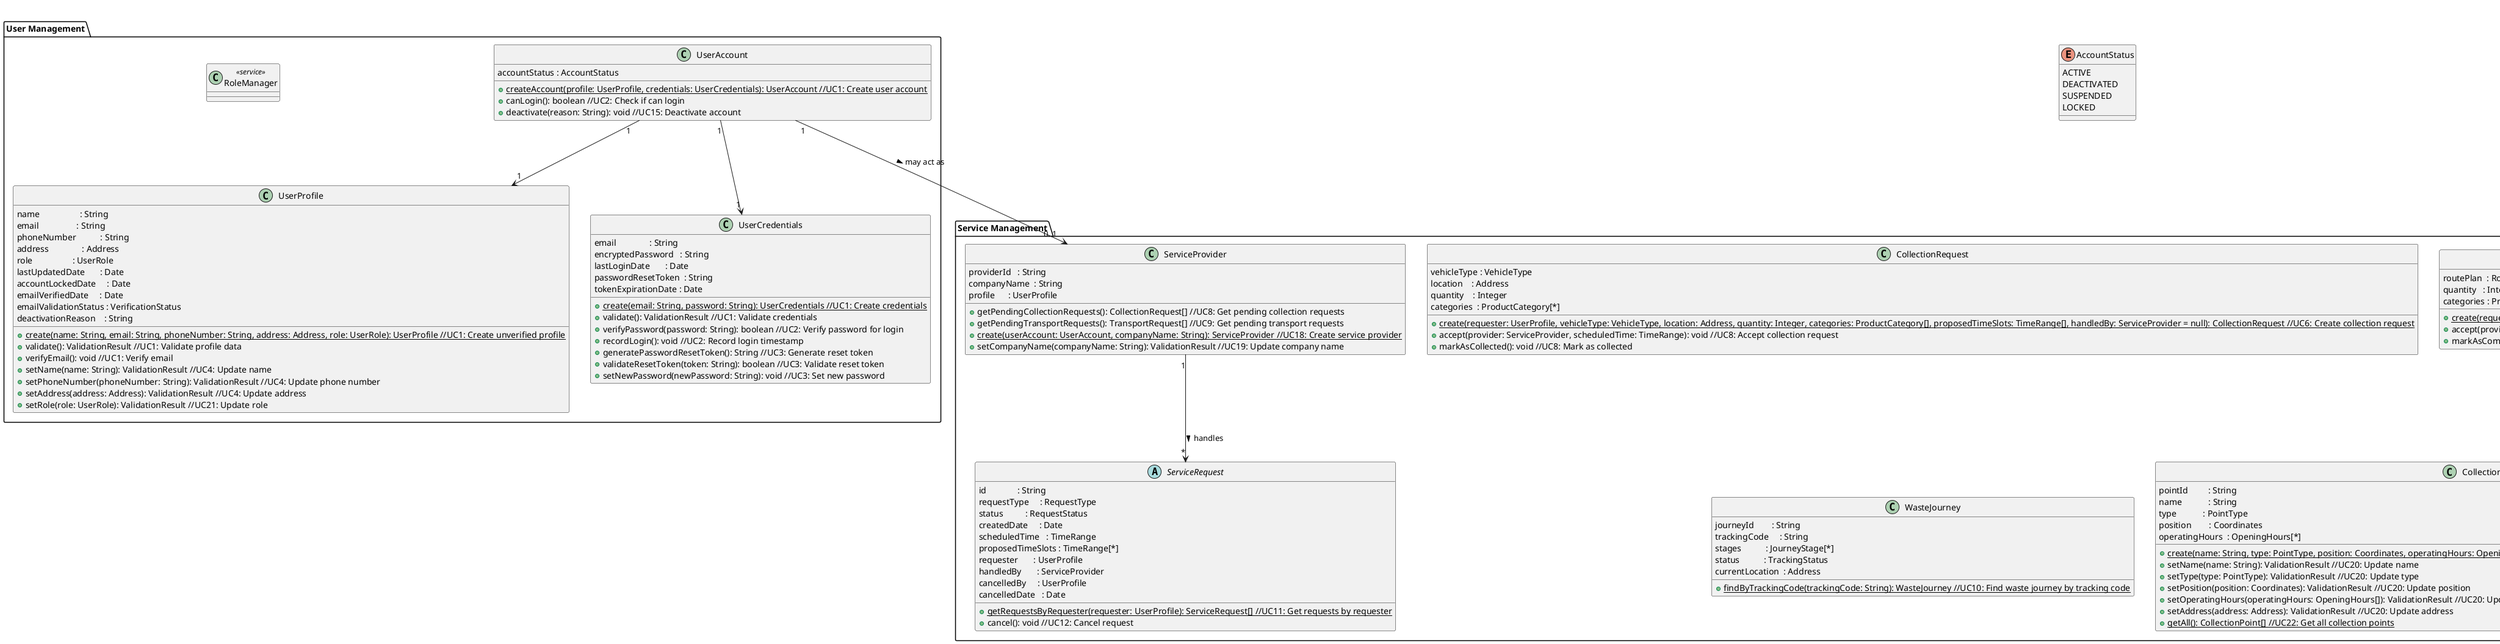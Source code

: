 @startuml

' Packages
package "User Management" {
  class UserAccount {
    accountStatus : AccountStatus
    + {static} createAccount(profile: UserProfile, credentials: UserCredentials): UserAccount //UC1: Create user account
    + canLogin(): boolean //UC2: Check if can login
    + deactivate(reason: String): void //UC15: Deactivate account
  }
  
  class UserProfile {
    name                  : String
    email                 : String
    phoneNumber           : String
    address               : Address
    role                  : UserRole
    lastUpdatedDate       : Date
    accountLockedDate     : Date
    emailVerifiedDate     : Date
    emailValidationStatus : VerificationStatus
    deactivationReason    : String
    + {static} create(name: String, email: String, phoneNumber: String, address: Address, role: UserRole): UserProfile //UC1: Create unverified profile
    + validate(): ValidationResult //UC1: Validate profile data
    + verifyEmail(): void //UC1: Verify email
    + setName(name: String): ValidationResult //UC4: Update name
    + setPhoneNumber(phoneNumber: String): ValidationResult //UC4: Update phone number
    + setAddress(address: Address): ValidationResult //UC4: Update address
    + setRole(role: UserRole): ValidationResult //UC21: Update role
  }
  
  class UserCredentials {
    email               : String
    encryptedPassword   : String
    lastLoginDate       : Date
    passwordResetToken  : String
    tokenExpirationDate : Date
    + {static} create(email: String, password: String): UserCredentials //UC1: Create credentials
    + validate(): ValidationResult //UC1: Validate credentials
    + verifyPassword(password: String): boolean //UC2: Verify password for login
    + recordLogin(): void //UC2: Record login timestamp
    + generatePasswordResetToken(): String //UC3: Generate reset token
    + validateResetToken(token: String): boolean //UC3: Validate reset token
    + setNewPassword(newPassword: String): void //UC3: Set new password
  }
  
  class RoleManager <<service>> {
  }
}

package "Notification Services" {
  class NotificationService {
    + sendVerificationEmail(userProfile: UserProfile): void //UC1: Send verification email
    + sendRegistrationConfirmation(userProfile: UserProfile): void //UC1: Send registration confirmation
    + sendPasswordResetEmail(userProfile: UserProfile, token: String): void //UC3: Send password reset email
    + sendPasswordResetConfirmation(userProfile: UserProfile): void //UC3: Send password reset confirmation
    + sendRequestAcceptedNotification(request: ServiceRequest): void //UC8, UC9: Send request accepted notification
    + sendDeactivationConfirmation(userProfile: UserProfile): void //UC15: Send deactivation confirmation
    + sendProviderUpdateNotification(serviceProvider: ServiceProvider): void //UC18: Send provider update notification
  }
  
  class NotificationTemplate {
    notificationType : NotificationType
    content          : String
  }
}

package "Product Management" {
  class Product {
    productId       : String
    name            : String
    description     : String
    category        : ProductCategory
    inventory       : Integer
    listingStatus   : ListingStatus
    lastUpdatedDate : Date
    requester       : UserProfile
    + {static} createAndPublish(name: String, description: String, category: ProductCategory, inventory: Integer, requester: UserProfile): ValidationResult //UC5: Create and publish product
    + setName(name: String): ValidationResult //UC13: Update name
    + setDescription(description: String): ValidationResult //UC13: Update description
    + setCategory(category: ProductCategory): ValidationResult //UC13: Update category
    + setInventory(inventory: Integer): ValidationResult //UC13: Update inventory
  }
  
  class SearchFilter {
    categories   : ProductCategory[*]
    location     : Address
    maxDistance  : Integer
    keywords     : String[*]
    + findMatchingProducts(): Product[] //UC14: Find matching products
  }
}

package "Service Management" {
  abstract class ServiceRequest {
    id              : String
    requestType     : RequestType
    status          : RequestStatus
    createdDate     : Date
    scheduledTime   : TimeRange
    proposedTimeSlots : TimeRange[*]
    requester       : UserProfile
    handledBy       : ServiceProvider
    cancelledBy     : UserProfile
    cancelledDate   : Date
    + {static} getRequestsByRequester(requester: UserProfile): ServiceRequest[] //UC11: Get requests by requester
    + cancel(): void //UC12: Cancel request
  }
  
  class CollectionRequest {
    vehicleType : VehicleType
    location    : Address
    quantity    : Integer
    categories  : ProductCategory[*]
    + {static} create(requester: UserProfile, vehicleType: VehicleType, location: Address, quantity: Integer, categories: ProductCategory[], proposedTimeSlots: TimeRange[], handledBy: ServiceProvider = null): CollectionRequest //UC6: Create collection request
    + accept(provider: ServiceProvider, scheduledTime: TimeRange): void //UC8: Accept collection request
    + markAsCollected(): void //UC8: Mark as collected
  }
  
  class TransportRequest {
    routePlan  : RoutePlan
    quantity   : Integer
    categories : ProductCategory[*]
    + {static} create(requester: UserProfile, routePlan: RoutePlan, quantity: Integer, categories: ProductCategory[], proposedTimeSlots: TimeRange[], handledBy: ServiceProvider = null): TransportRequest //UC6: Create transport request
    + accept(provider: ServiceProvider, scheduledTime: TimeRange): void //UC9: Accept transport request
    + markAsCompleted(): void //UC9: Mark as completed
  }
  
  class ServiceProvider {
    providerId   : String
    companyName  : String
    profile      : UserProfile
    + getPendingCollectionRequests(): CollectionRequest[] //UC8: Get pending collection requests
    + getPendingTransportRequests(): TransportRequest[] //UC9: Get pending transport requests
    + {static} create(userAccount: UserAccount, companyName: String): ServiceProvider //UC18: Create service provider
    + setCompanyName(companyName: String): ValidationResult //UC19: Update company name
  }
  
  class WasteJourney {
    journeyId        : String
    trackingCode     : String
    stages           : JourneyStage[*]
    status           : TrackingStatus
    currentLocation  : Address
    + {static} findByTrackingCode(trackingCode: String): WasteJourney //UC10: Find waste journey by tracking code
  }
  
  class CollectionPoint {
    pointId         : String
    name            : String
    type            : PointType
    position        : Coordinates
    operatingHours  : OpeningHours[*]
    + {static} create(name: String, type: PointType, position: Coordinates, operatingHours: OpeningHours[], address: Address): CollectionPoint //UC20: Create collection point
    + setName(name: String): ValidationResult //UC20: Update name
    + setType(type: PointType): ValidationResult //UC20: Update type
    + setPosition(position: Coordinates): ValidationResult //UC20: Update position
    + setOperatingHours(operatingHours: OpeningHours[]): ValidationResult //UC20: Update operating hours
    + setAddress(address: Address): ValidationResult //UC20: Update address
    + {static} getAll(): CollectionPoint[] //UC22: Get all collection points
  }
}

' Relationships (unchanged from original, example subset)
UserAccount "1" --> "1" UserProfile
UserAccount "1" --> "1" UserCredentials
UserAccount "1" --> "0..1" ServiceProvider : may act as >
ServiceProvider "1" --> "*" ServiceRequest : handles >
NotificationService "1" --> "*" NotificationTemplate : uses >
SearchFilter "1" --> "*" Product : filters >

' Enums (unchanged, example subset)
enum AccountStatus {
  ACTIVE
  DEACTIVATED
  SUSPENDED
  LOCKED
}

enum VerificationStatus {
  VERIFIED
  UNVERIFIED
}

@enduml